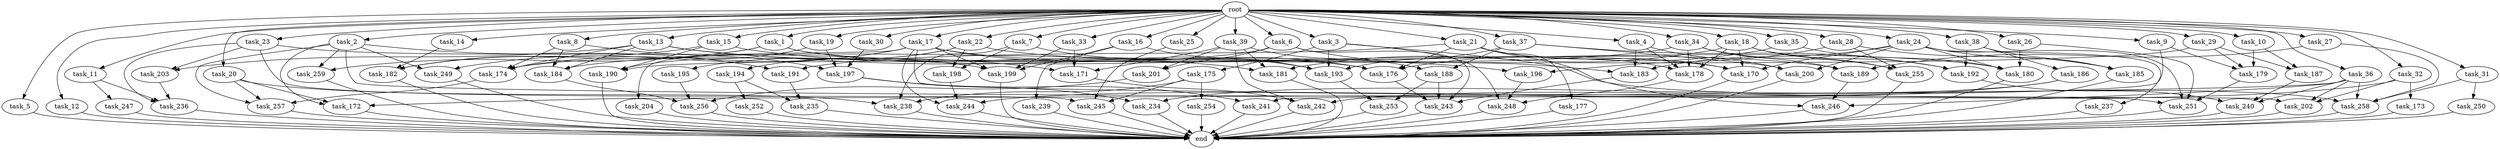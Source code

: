 digraph G {
  root [size="0.000000"];
  task_1 [size="1024.000000"];
  task_2 [size="1024.000000"];
  task_3 [size="1024.000000"];
  task_4 [size="1024.000000"];
  task_5 [size="1024.000000"];
  task_6 [size="1024.000000"];
  task_7 [size="1024.000000"];
  task_8 [size="1024.000000"];
  task_9 [size="1024.000000"];
  task_10 [size="1024.000000"];
  task_11 [size="1024.000000"];
  task_12 [size="1024.000000"];
  task_13 [size="1024.000000"];
  task_14 [size="1024.000000"];
  task_15 [size="1024.000000"];
  task_16 [size="1024.000000"];
  task_17 [size="1024.000000"];
  task_18 [size="1024.000000"];
  task_19 [size="1024.000000"];
  task_20 [size="1024.000000"];
  task_21 [size="1024.000000"];
  task_22 [size="1024.000000"];
  task_23 [size="1024.000000"];
  task_24 [size="1024.000000"];
  task_25 [size="1024.000000"];
  task_26 [size="1024.000000"];
  task_27 [size="1024.000000"];
  task_28 [size="1024.000000"];
  task_29 [size="1024.000000"];
  task_30 [size="1024.000000"];
  task_31 [size="1024.000000"];
  task_32 [size="1024.000000"];
  task_33 [size="1024.000000"];
  task_34 [size="1024.000000"];
  task_35 [size="1024.000000"];
  task_36 [size="1024.000000"];
  task_37 [size="1024.000000"];
  task_38 [size="1024.000000"];
  task_39 [size="1024.000000"];
  task_170 [size="1700807049216.000000"];
  task_171 [size="1666447310848.000000"];
  task_172 [size="1357209665536.000000"];
  task_173 [size="214748364800.000000"];
  task_174 [size="1932735283200.000000"];
  task_175 [size="214748364800.000000"];
  task_176 [size="1537598291968.000000"];
  task_177 [size="77309411328.000000"];
  task_178 [size="1005022347264.000000"];
  task_179 [size="936302870528.000000"];
  task_180 [size="1159641169920.000000"];
  task_181 [size="1623497637888.000000"];
  task_182 [size="1314259992576.000000"];
  task_183 [size="386547056640.000000"];
  task_184 [size="1279900254208.000000"];
  task_185 [size="1219770712064.000000"];
  task_186 [size="695784701952.000000"];
  task_187 [size="858993459200.000000"];
  task_188 [size="1408749273088.000000"];
  task_189 [size="1279900254208.000000"];
  task_190 [size="1185410973696.000000"];
  task_191 [size="498216206336.000000"];
  task_192 [size="2413771620352.000000"];
  task_193 [size="1838246002688.000000"];
  task_194 [size="34359738368.000000"];
  task_195 [size="34359738368.000000"];
  task_196 [size="1005022347264.000000"];
  task_197 [size="1047972020224.000000"];
  task_198 [size="730144440320.000000"];
  task_199 [size="1881195675648.000000"];
  task_200 [size="1108101562368.000000"];
  task_201 [size="687194767360.000000"];
  task_202 [size="841813590016.000000"];
  task_203 [size="1391569403904.000000"];
  task_204 [size="549755813888.000000"];
  task_234 [size="1005022347264.000000"];
  task_235 [size="455266533376.000000"];
  task_236 [size="1082331758592.000000"];
  task_237 [size="214748364800.000000"];
  task_238 [size="1632087572480.000000"];
  task_239 [size="214748364800.000000"];
  task_240 [size="807453851648.000000"];
  task_241 [size="773094113280.000000"];
  task_242 [size="1073741824000.000000"];
  task_243 [size="1391569403904.000000"];
  task_244 [size="1408749273088.000000"];
  task_245 [size="1468878815232.000000"];
  task_246 [size="369367187456.000000"];
  task_247 [size="77309411328.000000"];
  task_248 [size="1769526525952.000000"];
  task_249 [size="970662608896.000000"];
  task_250 [size="214748364800.000000"];
  task_251 [size="1365799600128.000000"];
  task_252 [size="420906795008.000000"];
  task_253 [size="841813590016.000000"];
  task_254 [size="77309411328.000000"];
  task_255 [size="1202590842880.000000"];
  task_256 [size="1357209665536.000000"];
  task_257 [size="1494648619008.000000"];
  task_258 [size="1202590842880.000000"];
  task_259 [size="970662608896.000000"];
  end [size="0.000000"];

  root -> task_1 [size="1.000000"];
  root -> task_2 [size="1.000000"];
  root -> task_3 [size="1.000000"];
  root -> task_4 [size="1.000000"];
  root -> task_5 [size="1.000000"];
  root -> task_6 [size="1.000000"];
  root -> task_7 [size="1.000000"];
  root -> task_8 [size="1.000000"];
  root -> task_9 [size="1.000000"];
  root -> task_10 [size="1.000000"];
  root -> task_11 [size="1.000000"];
  root -> task_12 [size="1.000000"];
  root -> task_13 [size="1.000000"];
  root -> task_14 [size="1.000000"];
  root -> task_15 [size="1.000000"];
  root -> task_16 [size="1.000000"];
  root -> task_17 [size="1.000000"];
  root -> task_18 [size="1.000000"];
  root -> task_19 [size="1.000000"];
  root -> task_20 [size="1.000000"];
  root -> task_21 [size="1.000000"];
  root -> task_22 [size="1.000000"];
  root -> task_23 [size="1.000000"];
  root -> task_24 [size="1.000000"];
  root -> task_25 [size="1.000000"];
  root -> task_26 [size="1.000000"];
  root -> task_27 [size="1.000000"];
  root -> task_28 [size="1.000000"];
  root -> task_29 [size="1.000000"];
  root -> task_30 [size="1.000000"];
  root -> task_31 [size="1.000000"];
  root -> task_32 [size="1.000000"];
  root -> task_33 [size="1.000000"];
  root -> task_34 [size="1.000000"];
  root -> task_35 [size="1.000000"];
  root -> task_36 [size="1.000000"];
  root -> task_37 [size="1.000000"];
  root -> task_38 [size="1.000000"];
  root -> task_39 [size="1.000000"];
  task_1 -> task_170 [size="536870912.000000"];
  task_1 -> task_176 [size="536870912.000000"];
  task_1 -> task_182 [size="536870912.000000"];
  task_1 -> task_259 [size="536870912.000000"];
  task_2 -> task_172 [size="411041792.000000"];
  task_2 -> task_191 [size="411041792.000000"];
  task_2 -> task_249 [size="411041792.000000"];
  task_2 -> task_251 [size="411041792.000000"];
  task_2 -> task_257 [size="411041792.000000"];
  task_2 -> task_259 [size="411041792.000000"];
  task_3 -> task_175 [size="209715200.000000"];
  task_3 -> task_193 [size="209715200.000000"];
  task_3 -> task_248 [size="209715200.000000"];
  task_3 -> task_258 [size="209715200.000000"];
  task_4 -> task_178 [size="33554432.000000"];
  task_4 -> task_183 [size="33554432.000000"];
  task_4 -> task_200 [size="33554432.000000"];
  task_5 -> end [size="1.000000"];
  task_6 -> task_174 [size="134217728.000000"];
  task_6 -> task_183 [size="134217728.000000"];
  task_6 -> task_201 [size="134217728.000000"];
  task_6 -> task_243 [size="134217728.000000"];
  task_7 -> task_176 [size="679477248.000000"];
  task_7 -> task_198 [size="679477248.000000"];
  task_7 -> task_238 [size="679477248.000000"];
  task_8 -> task_174 [size="536870912.000000"];
  task_8 -> task_184 [size="536870912.000000"];
  task_8 -> task_197 [size="536870912.000000"];
  task_9 -> task_179 [size="75497472.000000"];
  task_9 -> task_241 [size="75497472.000000"];
  task_10 -> task_179 [size="301989888.000000"];
  task_10 -> task_187 [size="301989888.000000"];
  task_11 -> task_236 [size="75497472.000000"];
  task_11 -> task_247 [size="75497472.000000"];
  task_12 -> end [size="1.000000"];
  task_13 -> task_171 [size="679477248.000000"];
  task_13 -> task_174 [size="679477248.000000"];
  task_13 -> task_184 [size="679477248.000000"];
  task_13 -> task_196 [size="679477248.000000"];
  task_13 -> task_203 [size="679477248.000000"];
  task_14 -> task_182 [size="536870912.000000"];
  task_15 -> task_181 [size="209715200.000000"];
  task_15 -> task_182 [size="209715200.000000"];
  task_15 -> task_190 [size="209715200.000000"];
  task_16 -> task_193 [size="209715200.000000"];
  task_16 -> task_199 [size="209715200.000000"];
  task_16 -> task_239 [size="209715200.000000"];
  task_17 -> task_174 [size="536870912.000000"];
  task_17 -> task_189 [size="536870912.000000"];
  task_17 -> task_193 [size="536870912.000000"];
  task_17 -> task_199 [size="536870912.000000"];
  task_17 -> task_202 [size="536870912.000000"];
  task_17 -> task_204 [size="536870912.000000"];
  task_17 -> task_244 [size="536870912.000000"];
  task_17 -> task_249 [size="536870912.000000"];
  task_18 -> task_170 [size="838860800.000000"];
  task_18 -> task_178 [size="838860800.000000"];
  task_18 -> task_181 [size="838860800.000000"];
  task_18 -> task_192 [size="838860800.000000"];
  task_18 -> task_255 [size="838860800.000000"];
  task_19 -> task_190 [size="411041792.000000"];
  task_19 -> task_197 [size="411041792.000000"];
  task_20 -> task_172 [size="838860800.000000"];
  task_20 -> task_238 [size="838860800.000000"];
  task_20 -> task_257 [size="838860800.000000"];
  task_21 -> task_170 [size="75497472.000000"];
  task_21 -> task_176 [size="75497472.000000"];
  task_21 -> task_177 [size="75497472.000000"];
  task_21 -> task_178 [size="75497472.000000"];
  task_21 -> task_191 [size="75497472.000000"];
  task_21 -> task_246 [size="75497472.000000"];
  task_22 -> task_180 [size="33554432.000000"];
  task_22 -> task_194 [size="33554432.000000"];
  task_22 -> task_195 [size="33554432.000000"];
  task_22 -> task_198 [size="33554432.000000"];
  task_23 -> task_199 [size="679477248.000000"];
  task_23 -> task_203 [size="679477248.000000"];
  task_23 -> task_236 [size="679477248.000000"];
  task_23 -> task_245 [size="679477248.000000"];
  task_24 -> task_170 [size="209715200.000000"];
  task_24 -> task_180 [size="209715200.000000"];
  task_24 -> task_183 [size="209715200.000000"];
  task_24 -> task_185 [size="209715200.000000"];
  task_24 -> task_200 [size="209715200.000000"];
  task_24 -> task_237 [size="209715200.000000"];
  task_24 -> task_251 [size="209715200.000000"];
  task_25 -> task_245 [size="679477248.000000"];
  task_26 -> task_180 [size="679477248.000000"];
  task_26 -> task_251 [size="679477248.000000"];
  task_27 -> task_189 [size="679477248.000000"];
  task_27 -> task_258 [size="679477248.000000"];
  task_28 -> task_185 [size="301989888.000000"];
  task_28 -> task_196 [size="301989888.000000"];
  task_28 -> task_255 [size="301989888.000000"];
  task_29 -> task_179 [size="536870912.000000"];
  task_29 -> task_187 [size="536870912.000000"];
  task_29 -> task_190 [size="536870912.000000"];
  task_30 -> task_197 [size="75497472.000000"];
  task_31 -> task_250 [size="209715200.000000"];
  task_31 -> task_258 [size="209715200.000000"];
  task_32 -> task_173 [size="209715200.000000"];
  task_32 -> task_202 [size="209715200.000000"];
  task_32 -> task_242 [size="209715200.000000"];
  task_33 -> task_171 [size="411041792.000000"];
  task_33 -> task_199 [size="411041792.000000"];
  task_34 -> task_178 [size="33554432.000000"];
  task_34 -> task_184 [size="33554432.000000"];
  task_34 -> task_189 [size="33554432.000000"];
  task_34 -> task_255 [size="33554432.000000"];
  task_35 -> task_176 [size="209715200.000000"];
  task_35 -> task_180 [size="209715200.000000"];
  task_36 -> task_172 [size="75497472.000000"];
  task_36 -> task_202 [size="75497472.000000"];
  task_36 -> task_240 [size="75497472.000000"];
  task_36 -> task_246 [size="75497472.000000"];
  task_36 -> task_258 [size="75497472.000000"];
  task_37 -> task_188 [size="838860800.000000"];
  task_37 -> task_192 [size="838860800.000000"];
  task_37 -> task_193 [size="838860800.000000"];
  task_37 -> task_200 [size="838860800.000000"];
  task_38 -> task_185 [size="679477248.000000"];
  task_38 -> task_186 [size="679477248.000000"];
  task_38 -> task_192 [size="679477248.000000"];
  task_39 -> task_171 [size="536870912.000000"];
  task_39 -> task_181 [size="536870912.000000"];
  task_39 -> task_188 [size="536870912.000000"];
  task_39 -> task_201 [size="536870912.000000"];
  task_39 -> task_242 [size="536870912.000000"];
  task_170 -> end [size="1.000000"];
  task_171 -> task_242 [size="301989888.000000"];
  task_172 -> end [size="1.000000"];
  task_173 -> end [size="1.000000"];
  task_174 -> task_257 [size="209715200.000000"];
  task_175 -> task_238 [size="75497472.000000"];
  task_175 -> task_245 [size="75497472.000000"];
  task_175 -> task_254 [size="75497472.000000"];
  task_176 -> task_243 [size="134217728.000000"];
  task_177 -> end [size="1.000000"];
  task_178 -> task_248 [size="838860800.000000"];
  task_179 -> task_251 [size="33554432.000000"];
  task_180 -> end [size="1.000000"];
  task_181 -> end [size="1.000000"];
  task_182 -> end [size="1.000000"];
  task_183 -> task_243 [size="679477248.000000"];
  task_184 -> task_256 [size="75497472.000000"];
  task_185 -> end [size="1.000000"];
  task_186 -> task_234 [size="301989888.000000"];
  task_186 -> task_244 [size="301989888.000000"];
  task_187 -> task_240 [size="411041792.000000"];
  task_188 -> task_243 [size="411041792.000000"];
  task_188 -> task_253 [size="411041792.000000"];
  task_189 -> task_246 [size="209715200.000000"];
  task_190 -> end [size="1.000000"];
  task_191 -> task_235 [size="33554432.000000"];
  task_192 -> task_240 [size="301989888.000000"];
  task_193 -> task_253 [size="411041792.000000"];
  task_194 -> task_235 [size="411041792.000000"];
  task_194 -> task_252 [size="411041792.000000"];
  task_195 -> task_256 [size="838860800.000000"];
  task_196 -> task_248 [size="679477248.000000"];
  task_197 -> task_234 [size="679477248.000000"];
  task_197 -> task_241 [size="679477248.000000"];
  task_198 -> task_244 [size="536870912.000000"];
  task_199 -> end [size="1.000000"];
  task_200 -> end [size="1.000000"];
  task_201 -> task_256 [size="411041792.000000"];
  task_202 -> end [size="1.000000"];
  task_203 -> task_236 [size="301989888.000000"];
  task_204 -> end [size="1.000000"];
  task_234 -> end [size="1.000000"];
  task_235 -> end [size="1.000000"];
  task_236 -> end [size="1.000000"];
  task_237 -> end [size="1.000000"];
  task_238 -> end [size="1.000000"];
  task_239 -> end [size="1.000000"];
  task_240 -> end [size="1.000000"];
  task_241 -> end [size="1.000000"];
  task_242 -> end [size="1.000000"];
  task_243 -> end [size="1.000000"];
  task_244 -> end [size="1.000000"];
  task_245 -> end [size="1.000000"];
  task_246 -> end [size="1.000000"];
  task_247 -> end [size="1.000000"];
  task_248 -> end [size="1.000000"];
  task_249 -> end [size="1.000000"];
  task_250 -> end [size="1.000000"];
  task_251 -> end [size="1.000000"];
  task_252 -> end [size="1.000000"];
  task_253 -> end [size="1.000000"];
  task_254 -> end [size="1.000000"];
  task_255 -> end [size="1.000000"];
  task_256 -> end [size="1.000000"];
  task_257 -> end [size="1.000000"];
  task_258 -> end [size="1.000000"];
  task_259 -> end [size="1.000000"];
}

